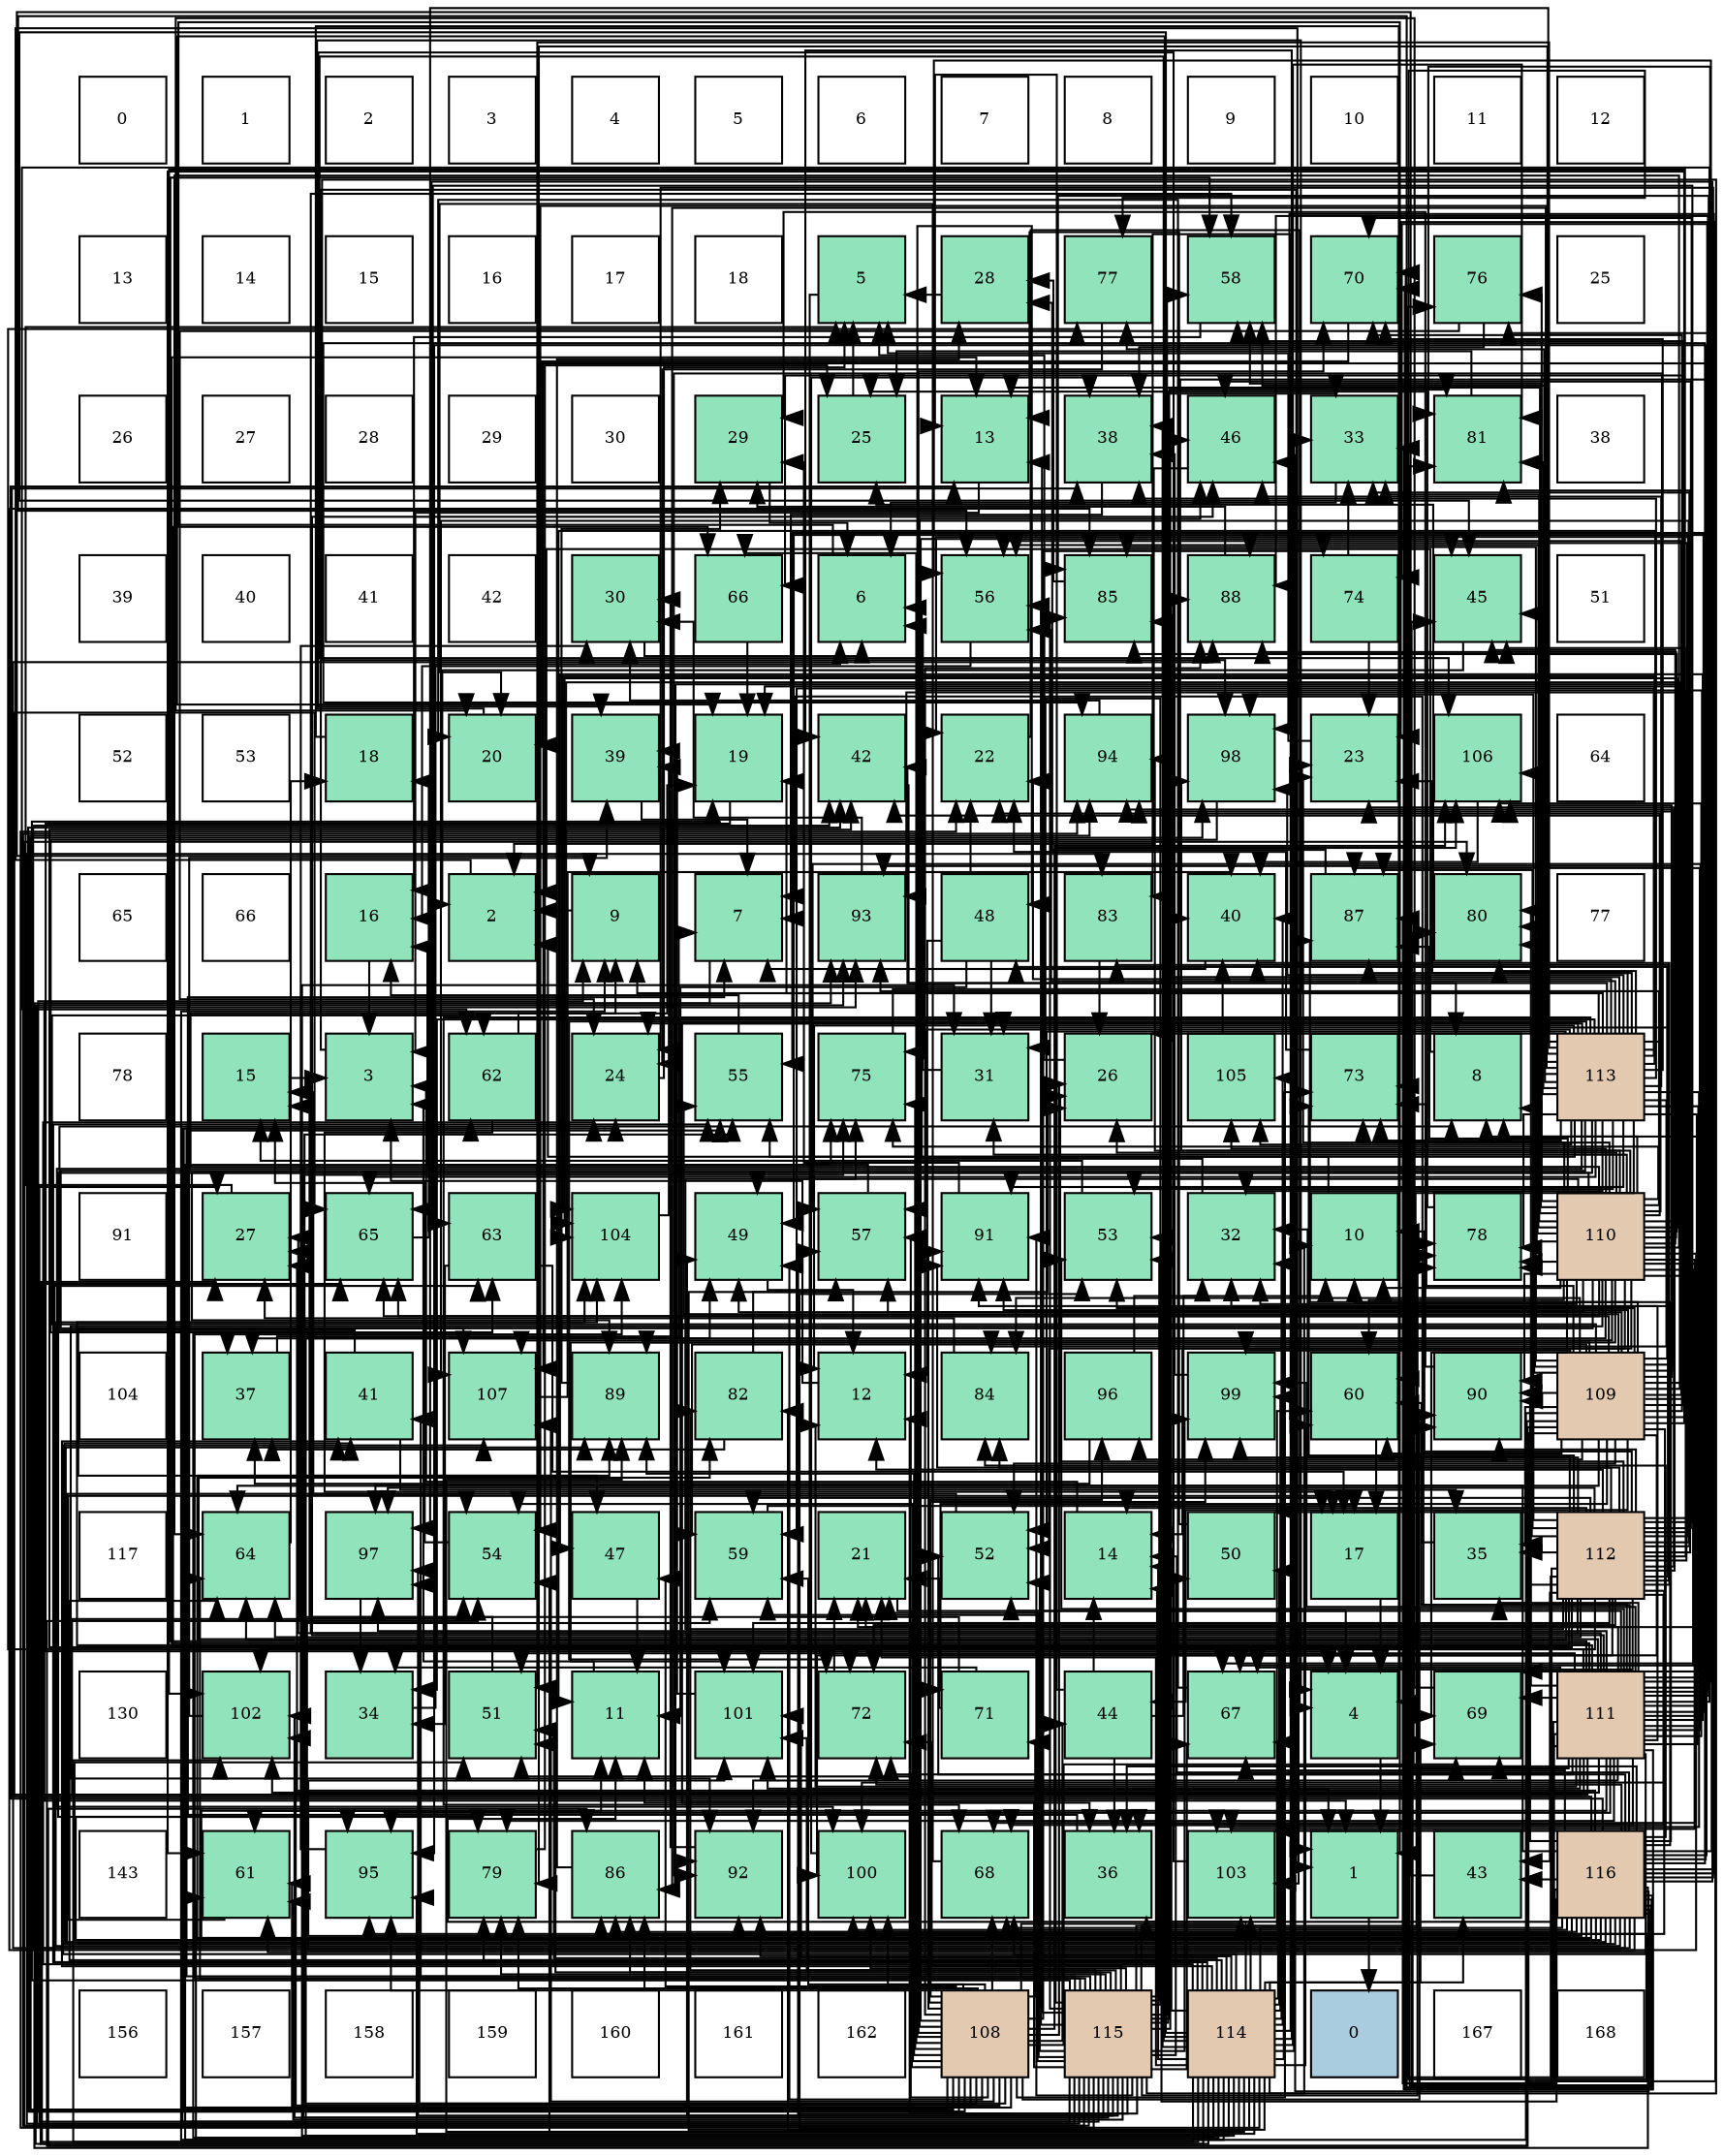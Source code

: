 digraph layout{
 rankdir=TB;
 splines=ortho;
 node [style=filled shape=square fixedsize=true width=0.6];
0[label="0", fontsize=8, fillcolor="#ffffff"];
1[label="1", fontsize=8, fillcolor="#ffffff"];
2[label="2", fontsize=8, fillcolor="#ffffff"];
3[label="3", fontsize=8, fillcolor="#ffffff"];
4[label="4", fontsize=8, fillcolor="#ffffff"];
5[label="5", fontsize=8, fillcolor="#ffffff"];
6[label="6", fontsize=8, fillcolor="#ffffff"];
7[label="7", fontsize=8, fillcolor="#ffffff"];
8[label="8", fontsize=8, fillcolor="#ffffff"];
9[label="9", fontsize=8, fillcolor="#ffffff"];
10[label="10", fontsize=8, fillcolor="#ffffff"];
11[label="11", fontsize=8, fillcolor="#ffffff"];
12[label="12", fontsize=8, fillcolor="#ffffff"];
13[label="13", fontsize=8, fillcolor="#ffffff"];
14[label="14", fontsize=8, fillcolor="#ffffff"];
15[label="15", fontsize=8, fillcolor="#ffffff"];
16[label="16", fontsize=8, fillcolor="#ffffff"];
17[label="17", fontsize=8, fillcolor="#ffffff"];
18[label="18", fontsize=8, fillcolor="#ffffff"];
19[label="5", fontsize=8, fillcolor="#91e3bb"];
20[label="28", fontsize=8, fillcolor="#91e3bb"];
21[label="77", fontsize=8, fillcolor="#91e3bb"];
22[label="58", fontsize=8, fillcolor="#91e3bb"];
23[label="70", fontsize=8, fillcolor="#91e3bb"];
24[label="76", fontsize=8, fillcolor="#91e3bb"];
25[label="25", fontsize=8, fillcolor="#ffffff"];
26[label="26", fontsize=8, fillcolor="#ffffff"];
27[label="27", fontsize=8, fillcolor="#ffffff"];
28[label="28", fontsize=8, fillcolor="#ffffff"];
29[label="29", fontsize=8, fillcolor="#ffffff"];
30[label="30", fontsize=8, fillcolor="#ffffff"];
31[label="29", fontsize=8, fillcolor="#91e3bb"];
32[label="25", fontsize=8, fillcolor="#91e3bb"];
33[label="13", fontsize=8, fillcolor="#91e3bb"];
34[label="38", fontsize=8, fillcolor="#91e3bb"];
35[label="46", fontsize=8, fillcolor="#91e3bb"];
36[label="33", fontsize=8, fillcolor="#91e3bb"];
37[label="81", fontsize=8, fillcolor="#91e3bb"];
38[label="38", fontsize=8, fillcolor="#ffffff"];
39[label="39", fontsize=8, fillcolor="#ffffff"];
40[label="40", fontsize=8, fillcolor="#ffffff"];
41[label="41", fontsize=8, fillcolor="#ffffff"];
42[label="42", fontsize=8, fillcolor="#ffffff"];
43[label="30", fontsize=8, fillcolor="#91e3bb"];
44[label="66", fontsize=8, fillcolor="#91e3bb"];
45[label="6", fontsize=8, fillcolor="#91e3bb"];
46[label="56", fontsize=8, fillcolor="#91e3bb"];
47[label="85", fontsize=8, fillcolor="#91e3bb"];
48[label="88", fontsize=8, fillcolor="#91e3bb"];
49[label="74", fontsize=8, fillcolor="#91e3bb"];
50[label="45", fontsize=8, fillcolor="#91e3bb"];
51[label="51", fontsize=8, fillcolor="#ffffff"];
52[label="52", fontsize=8, fillcolor="#ffffff"];
53[label="53", fontsize=8, fillcolor="#ffffff"];
54[label="18", fontsize=8, fillcolor="#91e3bb"];
55[label="20", fontsize=8, fillcolor="#91e3bb"];
56[label="39", fontsize=8, fillcolor="#91e3bb"];
57[label="19", fontsize=8, fillcolor="#91e3bb"];
58[label="42", fontsize=8, fillcolor="#91e3bb"];
59[label="22", fontsize=8, fillcolor="#91e3bb"];
60[label="94", fontsize=8, fillcolor="#91e3bb"];
61[label="98", fontsize=8, fillcolor="#91e3bb"];
62[label="23", fontsize=8, fillcolor="#91e3bb"];
63[label="106", fontsize=8, fillcolor="#91e3bb"];
64[label="64", fontsize=8, fillcolor="#ffffff"];
65[label="65", fontsize=8, fillcolor="#ffffff"];
66[label="66", fontsize=8, fillcolor="#ffffff"];
67[label="16", fontsize=8, fillcolor="#91e3bb"];
68[label="2", fontsize=8, fillcolor="#91e3bb"];
69[label="9", fontsize=8, fillcolor="#91e3bb"];
70[label="7", fontsize=8, fillcolor="#91e3bb"];
71[label="93", fontsize=8, fillcolor="#91e3bb"];
72[label="48", fontsize=8, fillcolor="#91e3bb"];
73[label="83", fontsize=8, fillcolor="#91e3bb"];
74[label="40", fontsize=8, fillcolor="#91e3bb"];
75[label="87", fontsize=8, fillcolor="#91e3bb"];
76[label="80", fontsize=8, fillcolor="#91e3bb"];
77[label="77", fontsize=8, fillcolor="#ffffff"];
78[label="78", fontsize=8, fillcolor="#ffffff"];
79[label="15", fontsize=8, fillcolor="#91e3bb"];
80[label="3", fontsize=8, fillcolor="#91e3bb"];
81[label="62", fontsize=8, fillcolor="#91e3bb"];
82[label="24", fontsize=8, fillcolor="#91e3bb"];
83[label="55", fontsize=8, fillcolor="#91e3bb"];
84[label="75", fontsize=8, fillcolor="#91e3bb"];
85[label="31", fontsize=8, fillcolor="#91e3bb"];
86[label="26", fontsize=8, fillcolor="#91e3bb"];
87[label="105", fontsize=8, fillcolor="#91e3bb"];
88[label="73", fontsize=8, fillcolor="#91e3bb"];
89[label="8", fontsize=8, fillcolor="#91e3bb"];
90[label="113", fontsize=8, fillcolor="#e3c9af"];
91[label="91", fontsize=8, fillcolor="#ffffff"];
92[label="27", fontsize=8, fillcolor="#91e3bb"];
93[label="65", fontsize=8, fillcolor="#91e3bb"];
94[label="63", fontsize=8, fillcolor="#91e3bb"];
95[label="104", fontsize=8, fillcolor="#91e3bb"];
96[label="49", fontsize=8, fillcolor="#91e3bb"];
97[label="57", fontsize=8, fillcolor="#91e3bb"];
98[label="91", fontsize=8, fillcolor="#91e3bb"];
99[label="53", fontsize=8, fillcolor="#91e3bb"];
100[label="32", fontsize=8, fillcolor="#91e3bb"];
101[label="10", fontsize=8, fillcolor="#91e3bb"];
102[label="78", fontsize=8, fillcolor="#91e3bb"];
103[label="110", fontsize=8, fillcolor="#e3c9af"];
104[label="104", fontsize=8, fillcolor="#ffffff"];
105[label="37", fontsize=8, fillcolor="#91e3bb"];
106[label="41", fontsize=8, fillcolor="#91e3bb"];
107[label="107", fontsize=8, fillcolor="#91e3bb"];
108[label="89", fontsize=8, fillcolor="#91e3bb"];
109[label="82", fontsize=8, fillcolor="#91e3bb"];
110[label="12", fontsize=8, fillcolor="#91e3bb"];
111[label="84", fontsize=8, fillcolor="#91e3bb"];
112[label="96", fontsize=8, fillcolor="#91e3bb"];
113[label="99", fontsize=8, fillcolor="#91e3bb"];
114[label="60", fontsize=8, fillcolor="#91e3bb"];
115[label="90", fontsize=8, fillcolor="#91e3bb"];
116[label="109", fontsize=8, fillcolor="#e3c9af"];
117[label="117", fontsize=8, fillcolor="#ffffff"];
118[label="64", fontsize=8, fillcolor="#91e3bb"];
119[label="97", fontsize=8, fillcolor="#91e3bb"];
120[label="54", fontsize=8, fillcolor="#91e3bb"];
121[label="47", fontsize=8, fillcolor="#91e3bb"];
122[label="59", fontsize=8, fillcolor="#91e3bb"];
123[label="21", fontsize=8, fillcolor="#91e3bb"];
124[label="52", fontsize=8, fillcolor="#91e3bb"];
125[label="14", fontsize=8, fillcolor="#91e3bb"];
126[label="50", fontsize=8, fillcolor="#91e3bb"];
127[label="17", fontsize=8, fillcolor="#91e3bb"];
128[label="35", fontsize=8, fillcolor="#91e3bb"];
129[label="112", fontsize=8, fillcolor="#e3c9af"];
130[label="130", fontsize=8, fillcolor="#ffffff"];
131[label="102", fontsize=8, fillcolor="#91e3bb"];
132[label="34", fontsize=8, fillcolor="#91e3bb"];
133[label="51", fontsize=8, fillcolor="#91e3bb"];
134[label="11", fontsize=8, fillcolor="#91e3bb"];
135[label="101", fontsize=8, fillcolor="#91e3bb"];
136[label="72", fontsize=8, fillcolor="#91e3bb"];
137[label="71", fontsize=8, fillcolor="#91e3bb"];
138[label="44", fontsize=8, fillcolor="#91e3bb"];
139[label="67", fontsize=8, fillcolor="#91e3bb"];
140[label="4", fontsize=8, fillcolor="#91e3bb"];
141[label="69", fontsize=8, fillcolor="#91e3bb"];
142[label="111", fontsize=8, fillcolor="#e3c9af"];
143[label="143", fontsize=8, fillcolor="#ffffff"];
144[label="61", fontsize=8, fillcolor="#91e3bb"];
145[label="95", fontsize=8, fillcolor="#91e3bb"];
146[label="79", fontsize=8, fillcolor="#91e3bb"];
147[label="86", fontsize=8, fillcolor="#91e3bb"];
148[label="92", fontsize=8, fillcolor="#91e3bb"];
149[label="100", fontsize=8, fillcolor="#91e3bb"];
150[label="68", fontsize=8, fillcolor="#91e3bb"];
151[label="36", fontsize=8, fillcolor="#91e3bb"];
152[label="103", fontsize=8, fillcolor="#91e3bb"];
153[label="1", fontsize=8, fillcolor="#91e3bb"];
154[label="43", fontsize=8, fillcolor="#91e3bb"];
155[label="116", fontsize=8, fillcolor="#e3c9af"];
156[label="156", fontsize=8, fillcolor="#ffffff"];
157[label="157", fontsize=8, fillcolor="#ffffff"];
158[label="158", fontsize=8, fillcolor="#ffffff"];
159[label="159", fontsize=8, fillcolor="#ffffff"];
160[label="160", fontsize=8, fillcolor="#ffffff"];
161[label="161", fontsize=8, fillcolor="#ffffff"];
162[label="162", fontsize=8, fillcolor="#ffffff"];
163[label="108", fontsize=8, fillcolor="#e3c9af"];
164[label="115", fontsize=8, fillcolor="#e3c9af"];
165[label="114", fontsize=8, fillcolor="#e3c9af"];
166[label="0", fontsize=8, fillcolor="#a9ccde"];
167[label="167", fontsize=8, fillcolor="#ffffff"];
168[label="168", fontsize=8, fillcolor="#ffffff"];
edge [constraint=false, style=vis];153 -> 166;
68 -> 153;
80 -> 153;
140 -> 153;
19 -> 153;
45 -> 153;
70 -> 153;
89 -> 68;
69 -> 68;
101 -> 68;
134 -> 80;
110 -> 80;
33 -> 80;
125 -> 80;
79 -> 80;
67 -> 80;
127 -> 140;
54 -> 140;
57 -> 140;
55 -> 140;
123 -> 140;
59 -> 140;
62 -> 19;
82 -> 19;
32 -> 19;
86 -> 19;
92 -> 19;
20 -> 19;
31 -> 45;
43 -> 45;
85 -> 45;
100 -> 45;
36 -> 45;
132 -> 45;
128 -> 70;
151 -> 70;
105 -> 70;
34 -> 70;
56 -> 70;
74 -> 70;
106 -> 89;
106 -> 128;
58 -> 89;
154 -> 69;
138 -> 101;
138 -> 33;
138 -> 125;
138 -> 151;
50 -> 68;
35 -> 68;
121 -> 134;
72 -> 134;
72 -> 110;
72 -> 59;
72 -> 85;
96 -> 110;
126 -> 33;
133 -> 79;
124 -> 79;
99 -> 79;
120 -> 79;
83 -> 67;
46 -> 67;
97 -> 67;
22 -> 67;
122 -> 127;
114 -> 127;
144 -> 127;
81 -> 127;
81 -> 57;
94 -> 127;
94 -> 132;
118 -> 54;
93 -> 54;
44 -> 57;
139 -> 55;
150 -> 55;
141 -> 55;
23 -> 55;
137 -> 123;
137 -> 92;
137 -> 132;
136 -> 123;
88 -> 59;
49 -> 62;
49 -> 36;
84 -> 62;
24 -> 82;
24 -> 34;
21 -> 82;
102 -> 32;
146 -> 32;
76 -> 32;
37 -> 32;
109 -> 86;
109 -> 105;
73 -> 86;
111 -> 92;
47 -> 20;
147 -> 20;
75 -> 20;
48 -> 31;
108 -> 31;
115 -> 31;
98 -> 31;
148 -> 43;
71 -> 43;
60 -> 43;
145 -> 43;
112 -> 100;
112 -> 105;
119 -> 132;
61 -> 105;
113 -> 34;
149 -> 34;
135 -> 56;
131 -> 56;
152 -> 56;
95 -> 56;
87 -> 74;
63 -> 74;
107 -> 74;
163 -> 69;
163 -> 86;
163 -> 58;
163 -> 138;
163 -> 50;
163 -> 35;
163 -> 121;
163 -> 72;
163 -> 96;
163 -> 133;
163 -> 120;
163 -> 83;
163 -> 97;
163 -> 122;
163 -> 144;
163 -> 81;
163 -> 44;
163 -> 150;
163 -> 141;
163 -> 23;
163 -> 137;
163 -> 49;
163 -> 84;
163 -> 146;
163 -> 147;
163 -> 48;
163 -> 108;
163 -> 115;
163 -> 98;
163 -> 60;
163 -> 145;
163 -> 112;
163 -> 119;
163 -> 61;
163 -> 113;
163 -> 149;
163 -> 131;
163 -> 152;
163 -> 87;
163 -> 63;
163 -> 107;
116 -> 89;
116 -> 69;
116 -> 128;
116 -> 138;
116 -> 72;
116 -> 96;
116 -> 124;
116 -> 99;
116 -> 120;
116 -> 83;
116 -> 46;
116 -> 22;
116 -> 122;
116 -> 114;
116 -> 144;
116 -> 81;
116 -> 93;
116 -> 44;
116 -> 23;
116 -> 137;
116 -> 136;
116 -> 88;
116 -> 24;
116 -> 76;
116 -> 111;
116 -> 47;
116 -> 147;
116 -> 75;
116 -> 115;
116 -> 98;
116 -> 148;
116 -> 71;
116 -> 60;
116 -> 112;
116 -> 119;
116 -> 113;
116 -> 149;
116 -> 135;
116 -> 131;
116 -> 95;
116 -> 63;
103 -> 89;
103 -> 69;
103 -> 101;
103 -> 33;
103 -> 125;
103 -> 57;
103 -> 123;
103 -> 59;
103 -> 62;
103 -> 86;
103 -> 85;
103 -> 100;
103 -> 36;
103 -> 105;
103 -> 58;
103 -> 50;
103 -> 121;
103 -> 96;
103 -> 124;
103 -> 46;
103 -> 97;
103 -> 22;
103 -> 114;
103 -> 118;
103 -> 93;
103 -> 139;
103 -> 150;
103 -> 141;
103 -> 88;
103 -> 84;
103 -> 24;
103 -> 102;
103 -> 76;
103 -> 47;
103 -> 75;
103 -> 48;
103 -> 108;
103 -> 115;
103 -> 148;
103 -> 71;
103 -> 60;
103 -> 145;
103 -> 61;
103 -> 135;
103 -> 152;
103 -> 95;
103 -> 87;
103 -> 63;
103 -> 107;
142 -> 89;
142 -> 134;
142 -> 110;
142 -> 33;
142 -> 123;
142 -> 92;
142 -> 128;
142 -> 151;
142 -> 35;
142 -> 121;
142 -> 96;
142 -> 133;
142 -> 124;
142 -> 99;
142 -> 120;
142 -> 83;
142 -> 46;
142 -> 97;
142 -> 22;
142 -> 114;
142 -> 144;
142 -> 81;
142 -> 118;
142 -> 93;
142 -> 44;
142 -> 139;
142 -> 141;
142 -> 23;
142 -> 136;
142 -> 88;
142 -> 49;
142 -> 84;
142 -> 24;
142 -> 21;
142 -> 102;
142 -> 146;
142 -> 76;
142 -> 37;
142 -> 47;
142 -> 147;
142 -> 75;
142 -> 48;
142 -> 98;
142 -> 148;
142 -> 145;
142 -> 119;
142 -> 113;
142 -> 135;
142 -> 131;
142 -> 63;
142 -> 107;
129 -> 101;
129 -> 110;
129 -> 125;
129 -> 59;
129 -> 62;
129 -> 86;
129 -> 85;
129 -> 100;
129 -> 36;
129 -> 128;
129 -> 151;
129 -> 74;
129 -> 58;
129 -> 154;
129 -> 50;
129 -> 35;
129 -> 126;
129 -> 22;
129 -> 122;
129 -> 144;
129 -> 118;
129 -> 93;
129 -> 150;
129 -> 23;
129 -> 136;
129 -> 88;
129 -> 84;
129 -> 21;
129 -> 102;
129 -> 37;
129 -> 73;
129 -> 111;
129 -> 75;
129 -> 48;
129 -> 108;
129 -> 115;
129 -> 98;
129 -> 71;
129 -> 60;
129 -> 145;
129 -> 119;
129 -> 61;
129 -> 113;
129 -> 149;
129 -> 135;
129 -> 131;
129 -> 152;
129 -> 95;
129 -> 107;
90 -> 69;
90 -> 134;
90 -> 110;
90 -> 57;
90 -> 59;
90 -> 62;
90 -> 82;
90 -> 86;
90 -> 100;
90 -> 132;
90 -> 151;
90 -> 34;
90 -> 58;
90 -> 50;
90 -> 35;
90 -> 133;
90 -> 124;
90 -> 99;
90 -> 120;
90 -> 83;
90 -> 46;
90 -> 97;
90 -> 22;
90 -> 122;
90 -> 114;
90 -> 93;
90 -> 139;
90 -> 150;
90 -> 141;
90 -> 23;
90 -> 136;
90 -> 88;
90 -> 21;
90 -> 102;
90 -> 146;
90 -> 76;
90 -> 37;
90 -> 111;
90 -> 47;
90 -> 147;
90 -> 75;
90 -> 108;
90 -> 98;
90 -> 148;
90 -> 119;
90 -> 61;
90 -> 149;
90 -> 152;
90 -> 95;
90 -> 87;
90 -> 107;
165 -> 125;
165 -> 57;
165 -> 123;
165 -> 82;
165 -> 92;
165 -> 85;
165 -> 100;
165 -> 36;
165 -> 151;
165 -> 34;
165 -> 74;
165 -> 106;
165 -> 58;
165 -> 154;
165 -> 50;
165 -> 96;
165 -> 126;
165 -> 133;
165 -> 99;
165 -> 120;
165 -> 83;
165 -> 97;
165 -> 114;
165 -> 144;
165 -> 94;
165 -> 118;
165 -> 93;
165 -> 139;
165 -> 150;
165 -> 141;
165 -> 88;
165 -> 84;
165 -> 102;
165 -> 146;
165 -> 37;
165 -> 109;
165 -> 73;
165 -> 48;
165 -> 108;
165 -> 148;
165 -> 71;
165 -> 145;
165 -> 61;
165 -> 113;
165 -> 135;
165 -> 131;
165 -> 152;
165 -> 95;
165 -> 63;
164 -> 101;
164 -> 134;
164 -> 110;
164 -> 33;
164 -> 125;
164 -> 57;
164 -> 123;
164 -> 59;
164 -> 82;
164 -> 92;
164 -> 85;
164 -> 36;
164 -> 106;
164 -> 35;
164 -> 96;
164 -> 126;
164 -> 133;
164 -> 124;
164 -> 99;
164 -> 83;
164 -> 46;
164 -> 97;
164 -> 22;
164 -> 122;
164 -> 114;
164 -> 144;
164 -> 94;
164 -> 118;
164 -> 139;
164 -> 136;
164 -> 84;
164 -> 102;
164 -> 146;
164 -> 76;
164 -> 37;
164 -> 109;
164 -> 73;
164 -> 47;
164 -> 147;
164 -> 115;
164 -> 98;
164 -> 71;
164 -> 60;
164 -> 119;
164 -> 113;
164 -> 149;
164 -> 135;
164 -> 131;
164 -> 63;
155 -> 101;
155 -> 134;
155 -> 33;
155 -> 125;
155 -> 62;
155 -> 82;
155 -> 92;
155 -> 100;
155 -> 36;
155 -> 34;
155 -> 74;
155 -> 106;
155 -> 58;
155 -> 154;
155 -> 50;
155 -> 35;
155 -> 133;
155 -> 124;
155 -> 99;
155 -> 120;
155 -> 46;
155 -> 122;
155 -> 94;
155 -> 118;
155 -> 139;
155 -> 150;
155 -> 141;
155 -> 23;
155 -> 136;
155 -> 146;
155 -> 76;
155 -> 37;
155 -> 109;
155 -> 111;
155 -> 47;
155 -> 147;
155 -> 75;
155 -> 48;
155 -> 108;
155 -> 115;
155 -> 148;
155 -> 71;
155 -> 60;
155 -> 145;
155 -> 61;
155 -> 149;
155 -> 152;
155 -> 95;
155 -> 107;
edge [constraint=true, style=invis];
0 -> 13 -> 26 -> 39 -> 52 -> 65 -> 78 -> 91 -> 104 -> 117 -> 130 -> 143 -> 156;
1 -> 14 -> 27 -> 40 -> 53 -> 66 -> 79 -> 92 -> 105 -> 118 -> 131 -> 144 -> 157;
2 -> 15 -> 28 -> 41 -> 54 -> 67 -> 80 -> 93 -> 106 -> 119 -> 132 -> 145 -> 158;
3 -> 16 -> 29 -> 42 -> 55 -> 68 -> 81 -> 94 -> 107 -> 120 -> 133 -> 146 -> 159;
4 -> 17 -> 30 -> 43 -> 56 -> 69 -> 82 -> 95 -> 108 -> 121 -> 134 -> 147 -> 160;
5 -> 18 -> 31 -> 44 -> 57 -> 70 -> 83 -> 96 -> 109 -> 122 -> 135 -> 148 -> 161;
6 -> 19 -> 32 -> 45 -> 58 -> 71 -> 84 -> 97 -> 110 -> 123 -> 136 -> 149 -> 162;
7 -> 20 -> 33 -> 46 -> 59 -> 72 -> 85 -> 98 -> 111 -> 124 -> 137 -> 150 -> 163;
8 -> 21 -> 34 -> 47 -> 60 -> 73 -> 86 -> 99 -> 112 -> 125 -> 138 -> 151 -> 164;
9 -> 22 -> 35 -> 48 -> 61 -> 74 -> 87 -> 100 -> 113 -> 126 -> 139 -> 152 -> 165;
10 -> 23 -> 36 -> 49 -> 62 -> 75 -> 88 -> 101 -> 114 -> 127 -> 140 -> 153 -> 166;
11 -> 24 -> 37 -> 50 -> 63 -> 76 -> 89 -> 102 -> 115 -> 128 -> 141 -> 154 -> 167;
12 -> 25 -> 38 -> 51 -> 64 -> 77 -> 90 -> 103 -> 116 -> 129 -> 142 -> 155 -> 168;
rank = same {0 -> 1 -> 2 -> 3 -> 4 -> 5 -> 6 -> 7 -> 8 -> 9 -> 10 -> 11 -> 12};
rank = same {13 -> 14 -> 15 -> 16 -> 17 -> 18 -> 19 -> 20 -> 21 -> 22 -> 23 -> 24 -> 25};
rank = same {26 -> 27 -> 28 -> 29 -> 30 -> 31 -> 32 -> 33 -> 34 -> 35 -> 36 -> 37 -> 38};
rank = same {39 -> 40 -> 41 -> 42 -> 43 -> 44 -> 45 -> 46 -> 47 -> 48 -> 49 -> 50 -> 51};
rank = same {52 -> 53 -> 54 -> 55 -> 56 -> 57 -> 58 -> 59 -> 60 -> 61 -> 62 -> 63 -> 64};
rank = same {65 -> 66 -> 67 -> 68 -> 69 -> 70 -> 71 -> 72 -> 73 -> 74 -> 75 -> 76 -> 77};
rank = same {78 -> 79 -> 80 -> 81 -> 82 -> 83 -> 84 -> 85 -> 86 -> 87 -> 88 -> 89 -> 90};
rank = same {91 -> 92 -> 93 -> 94 -> 95 -> 96 -> 97 -> 98 -> 99 -> 100 -> 101 -> 102 -> 103};
rank = same {104 -> 105 -> 106 -> 107 -> 108 -> 109 -> 110 -> 111 -> 112 -> 113 -> 114 -> 115 -> 116};
rank = same {117 -> 118 -> 119 -> 120 -> 121 -> 122 -> 123 -> 124 -> 125 -> 126 -> 127 -> 128 -> 129};
rank = same {130 -> 131 -> 132 -> 133 -> 134 -> 135 -> 136 -> 137 -> 138 -> 139 -> 140 -> 141 -> 142};
rank = same {143 -> 144 -> 145 -> 146 -> 147 -> 148 -> 149 -> 150 -> 151 -> 152 -> 153 -> 154 -> 155};
rank = same {156 -> 157 -> 158 -> 159 -> 160 -> 161 -> 162 -> 163 -> 164 -> 165 -> 166 -> 167 -> 168};
}